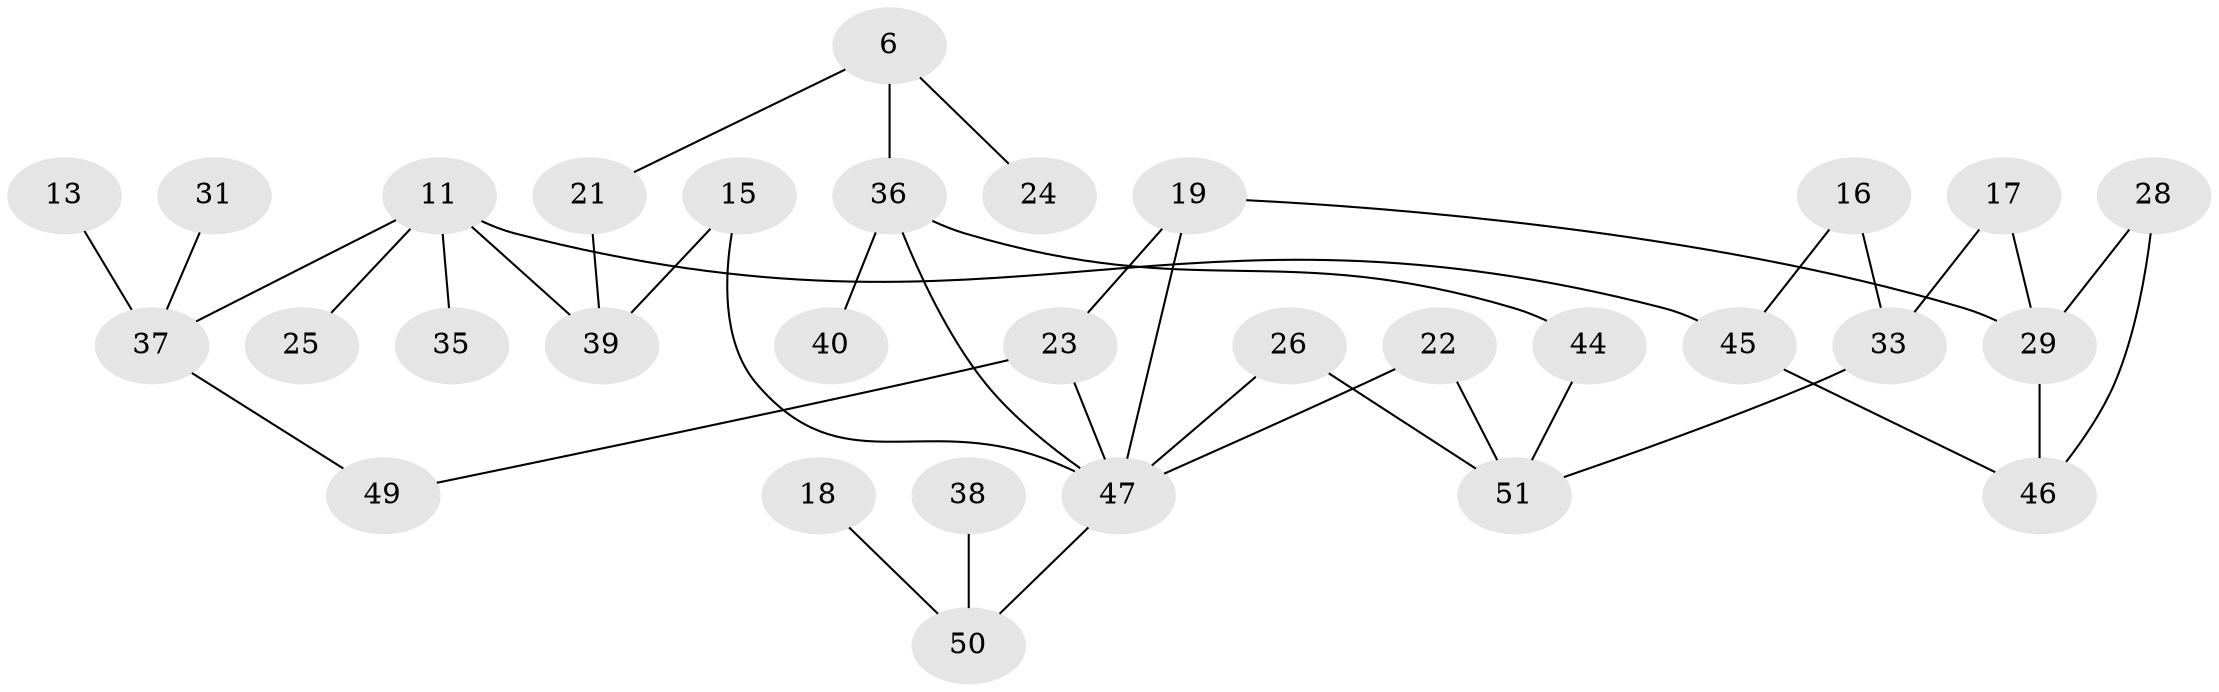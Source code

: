 // original degree distribution, {2: 0.29411764705882354, 1: 0.30392156862745096, 3: 0.16666666666666666, 0: 0.14705882352941177, 4: 0.06862745098039216, 6: 0.0196078431372549}
// Generated by graph-tools (version 1.1) at 2025/49/03/09/25 03:49:10]
// undirected, 31 vertices, 39 edges
graph export_dot {
graph [start="1"]
  node [color=gray90,style=filled];
  6;
  11;
  13;
  15;
  16;
  17;
  18;
  19;
  21;
  22;
  23;
  24;
  25;
  26;
  28;
  29;
  31;
  33;
  35;
  36;
  37;
  38;
  39;
  40;
  44;
  45;
  46;
  47;
  49;
  50;
  51;
  6 -- 21 [weight=1.0];
  6 -- 24 [weight=1.0];
  6 -- 36 [weight=1.0];
  11 -- 25 [weight=1.0];
  11 -- 35 [weight=1.0];
  11 -- 37 [weight=1.0];
  11 -- 39 [weight=1.0];
  11 -- 45 [weight=1.0];
  13 -- 37 [weight=1.0];
  15 -- 39 [weight=1.0];
  15 -- 47 [weight=1.0];
  16 -- 33 [weight=2.0];
  16 -- 45 [weight=1.0];
  17 -- 29 [weight=1.0];
  17 -- 33 [weight=1.0];
  18 -- 50 [weight=1.0];
  19 -- 23 [weight=1.0];
  19 -- 29 [weight=1.0];
  19 -- 47 [weight=1.0];
  21 -- 39 [weight=1.0];
  22 -- 47 [weight=1.0];
  22 -- 51 [weight=1.0];
  23 -- 47 [weight=1.0];
  23 -- 49 [weight=1.0];
  26 -- 47 [weight=1.0];
  26 -- 51 [weight=1.0];
  28 -- 29 [weight=1.0];
  28 -- 46 [weight=1.0];
  29 -- 46 [weight=1.0];
  31 -- 37 [weight=1.0];
  33 -- 51 [weight=1.0];
  36 -- 40 [weight=1.0];
  36 -- 44 [weight=1.0];
  36 -- 47 [weight=1.0];
  37 -- 49 [weight=1.0];
  38 -- 50 [weight=1.0];
  44 -- 51 [weight=1.0];
  45 -- 46 [weight=1.0];
  47 -- 50 [weight=1.0];
}
